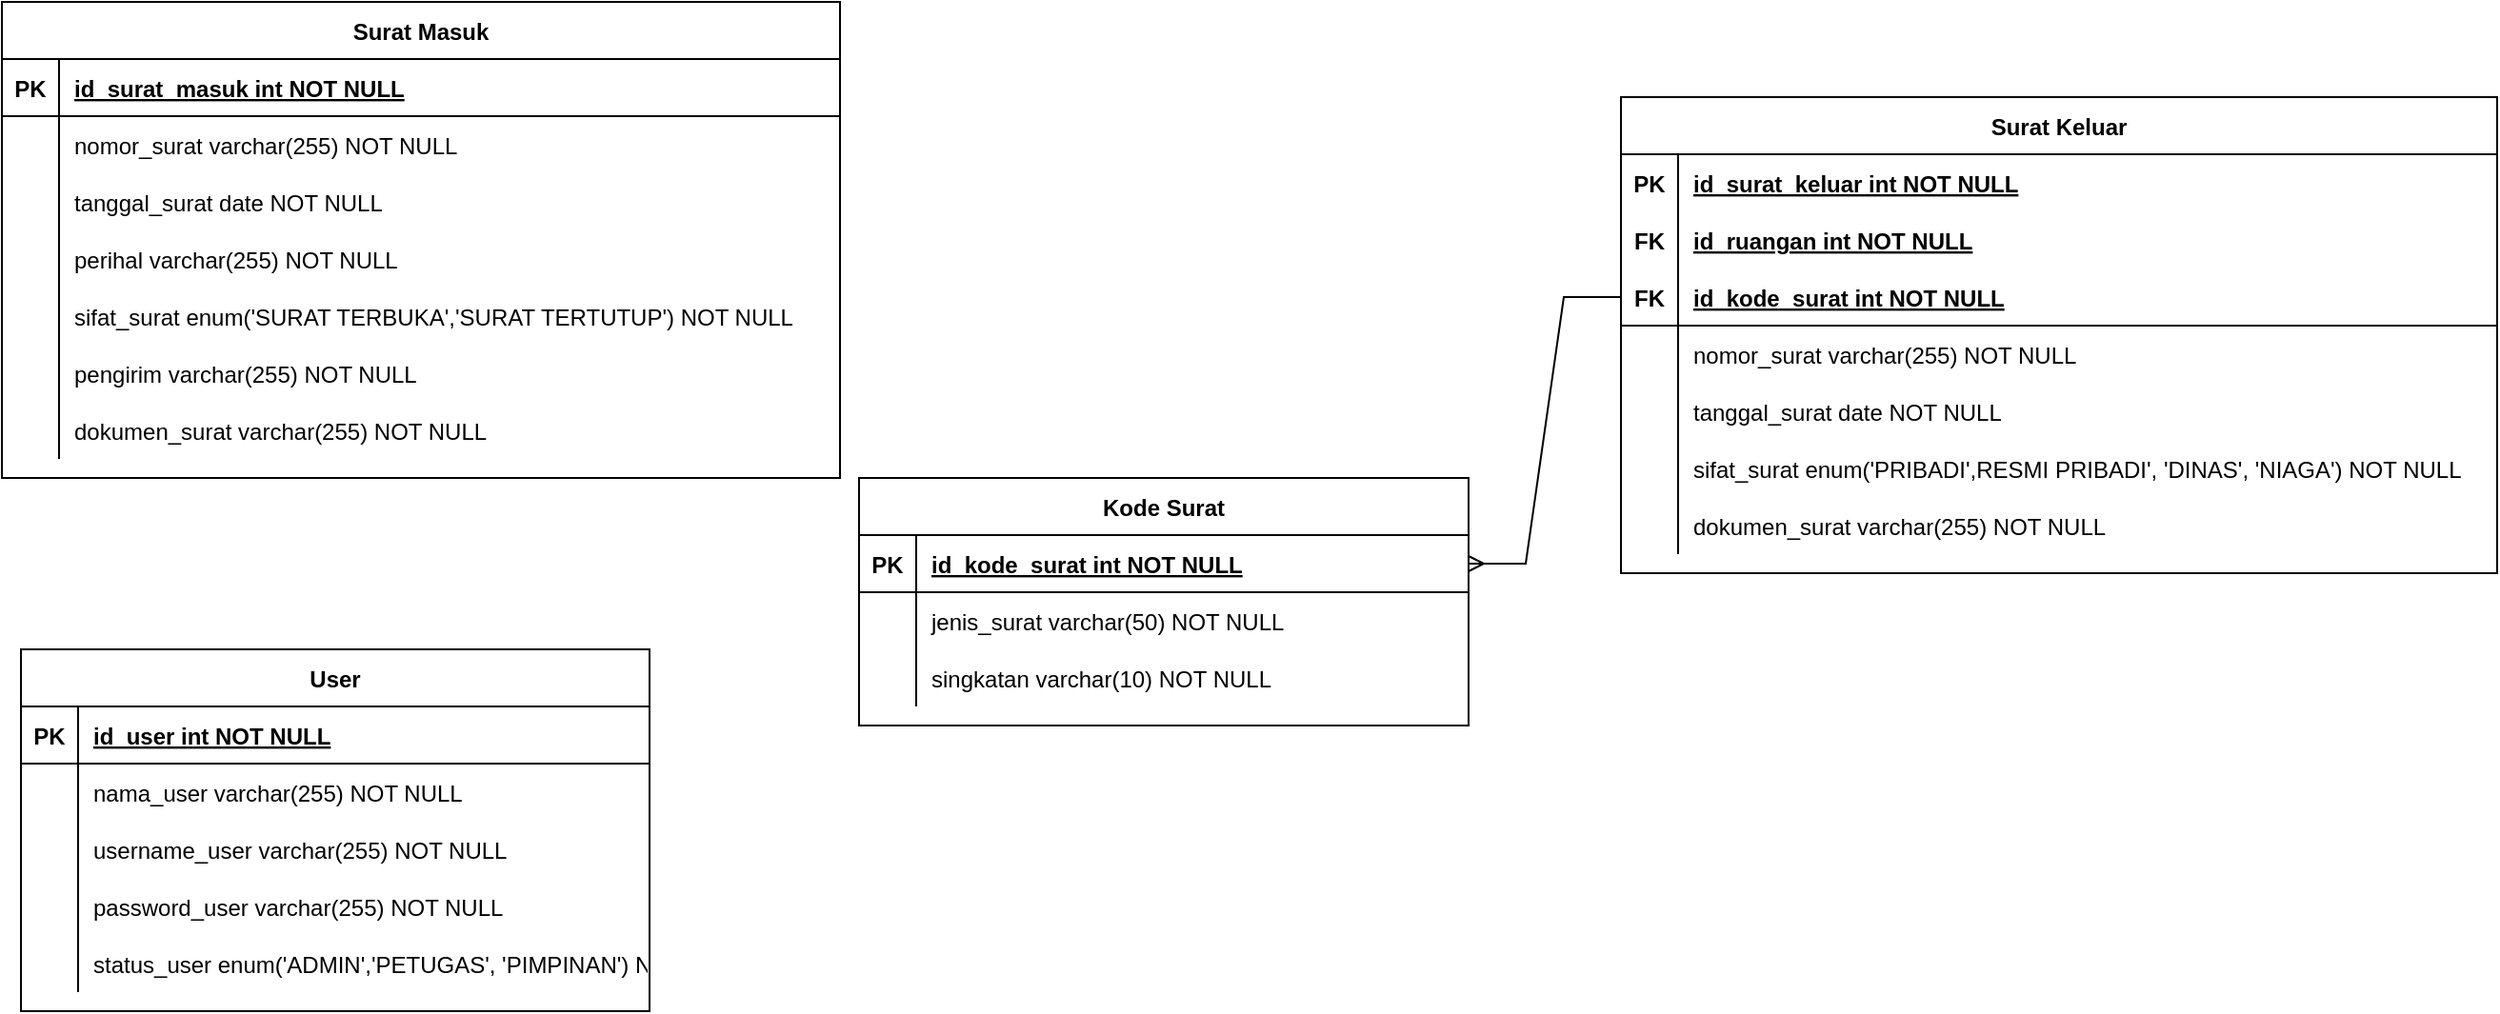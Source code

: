 <mxfile version="28.1.0">
  <diagram id="R2lEEEUBdFMjLlhIrx00" name="Page-1">
    <mxGraphModel dx="918" dy="489" grid="1" gridSize="10" guides="1" tooltips="1" connect="1" arrows="1" fold="1" page="1" pageScale="1" pageWidth="850" pageHeight="1100" math="0" shadow="0" extFonts="Permanent Marker^https://fonts.googleapis.com/css?family=Permanent+Marker">
      <root>
        <mxCell id="0" />
        <mxCell id="1" parent="0" />
        <mxCell id="C-vyLk0tnHw3VtMMgP7b-2" value="Surat Keluar" style="shape=table;startSize=30;container=1;collapsible=1;childLayout=tableLayout;fixedRows=1;rowLines=0;fontStyle=1;align=center;resizeLast=1;" parent="1" vertex="1">
          <mxGeometry x="980" y="90" width="460" height="250" as="geometry" />
        </mxCell>
        <mxCell id="C-vyLk0tnHw3VtMMgP7b-3" value="" style="shape=partialRectangle;collapsible=0;dropTarget=0;pointerEvents=0;fillColor=none;points=[[0,0.5],[1,0.5]];portConstraint=eastwest;top=0;left=0;right=0;bottom=1;strokeColor=none;" parent="C-vyLk0tnHw3VtMMgP7b-2" vertex="1">
          <mxGeometry y="30" width="460" height="30" as="geometry" />
        </mxCell>
        <mxCell id="C-vyLk0tnHw3VtMMgP7b-4" value="PK" style="shape=partialRectangle;overflow=hidden;connectable=0;fillColor=none;top=0;left=0;bottom=0;right=0;fontStyle=1;" parent="C-vyLk0tnHw3VtMMgP7b-3" vertex="1">
          <mxGeometry width="30" height="30" as="geometry">
            <mxRectangle width="30" height="30" as="alternateBounds" />
          </mxGeometry>
        </mxCell>
        <mxCell id="C-vyLk0tnHw3VtMMgP7b-5" value="id_surat_keluar int NOT NULL " style="shape=partialRectangle;overflow=hidden;connectable=0;fillColor=none;top=0;left=0;bottom=0;right=0;align=left;spacingLeft=6;fontStyle=5;" parent="C-vyLk0tnHw3VtMMgP7b-3" vertex="1">
          <mxGeometry x="30" width="430" height="30" as="geometry">
            <mxRectangle width="430" height="30" as="alternateBounds" />
          </mxGeometry>
        </mxCell>
        <mxCell id="gXvPduK4XxbnSsUxemo6-1" value="" style="shape=partialRectangle;collapsible=0;dropTarget=0;pointerEvents=0;fillColor=none;points=[[0,0.5],[1,0.5]];portConstraint=eastwest;top=0;left=0;right=0;bottom=1;strokeColor=none;" parent="C-vyLk0tnHw3VtMMgP7b-2" vertex="1">
          <mxGeometry y="60" width="460" height="30" as="geometry" />
        </mxCell>
        <mxCell id="gXvPduK4XxbnSsUxemo6-2" value="FK" style="shape=partialRectangle;overflow=hidden;connectable=0;fillColor=none;top=0;left=0;bottom=0;right=0;fontStyle=1;" parent="gXvPduK4XxbnSsUxemo6-1" vertex="1">
          <mxGeometry width="30" height="30" as="geometry">
            <mxRectangle width="30" height="30" as="alternateBounds" />
          </mxGeometry>
        </mxCell>
        <mxCell id="gXvPduK4XxbnSsUxemo6-3" value="id_ruangan int NOT NULL " style="shape=partialRectangle;overflow=hidden;connectable=0;fillColor=none;top=0;left=0;bottom=0;right=0;align=left;spacingLeft=6;fontStyle=5;" parent="gXvPduK4XxbnSsUxemo6-1" vertex="1">
          <mxGeometry x="30" width="430" height="30" as="geometry">
            <mxRectangle width="430" height="30" as="alternateBounds" />
          </mxGeometry>
        </mxCell>
        <mxCell id="FXKpiUfDNCDsJf33Zr2T-53" value="" style="shape=partialRectangle;collapsible=0;dropTarget=0;pointerEvents=0;fillColor=none;points=[[0,0.5],[1,0.5]];portConstraint=eastwest;top=0;left=0;right=0;bottom=1;" parent="C-vyLk0tnHw3VtMMgP7b-2" vertex="1">
          <mxGeometry y="90" width="460" height="30" as="geometry" />
        </mxCell>
        <mxCell id="FXKpiUfDNCDsJf33Zr2T-54" value="FK" style="shape=partialRectangle;overflow=hidden;connectable=0;fillColor=none;top=0;left=0;bottom=0;right=0;fontStyle=1;" parent="FXKpiUfDNCDsJf33Zr2T-53" vertex="1">
          <mxGeometry width="30" height="30" as="geometry">
            <mxRectangle width="30" height="30" as="alternateBounds" />
          </mxGeometry>
        </mxCell>
        <mxCell id="FXKpiUfDNCDsJf33Zr2T-55" value="id_kode_surat int NOT NULL " style="shape=partialRectangle;overflow=hidden;connectable=0;fillColor=none;top=0;left=0;bottom=0;right=0;align=left;spacingLeft=6;fontStyle=5;" parent="FXKpiUfDNCDsJf33Zr2T-53" vertex="1">
          <mxGeometry x="30" width="430" height="30" as="geometry">
            <mxRectangle width="430" height="30" as="alternateBounds" />
          </mxGeometry>
        </mxCell>
        <mxCell id="hAXeJ0e8fDnbHSJ7DXr9-1" value="" style="shape=partialRectangle;collapsible=0;dropTarget=0;pointerEvents=0;fillColor=none;points=[[0,0.5],[1,0.5]];portConstraint=eastwest;top=0;left=0;right=0;bottom=0;" parent="C-vyLk0tnHw3VtMMgP7b-2" vertex="1">
          <mxGeometry y="120" width="460" height="30" as="geometry" />
        </mxCell>
        <mxCell id="hAXeJ0e8fDnbHSJ7DXr9-2" value="" style="shape=partialRectangle;overflow=hidden;connectable=0;fillColor=none;top=0;left=0;bottom=0;right=0;" parent="hAXeJ0e8fDnbHSJ7DXr9-1" vertex="1">
          <mxGeometry width="30" height="30" as="geometry">
            <mxRectangle width="30" height="30" as="alternateBounds" />
          </mxGeometry>
        </mxCell>
        <mxCell id="hAXeJ0e8fDnbHSJ7DXr9-3" value="nomor_surat varchar(255) NOT NULL" style="shape=partialRectangle;overflow=hidden;connectable=0;fillColor=none;top=0;left=0;bottom=0;right=0;align=left;spacingLeft=6;" parent="hAXeJ0e8fDnbHSJ7DXr9-1" vertex="1">
          <mxGeometry x="30" width="430" height="30" as="geometry">
            <mxRectangle width="430" height="30" as="alternateBounds" />
          </mxGeometry>
        </mxCell>
        <mxCell id="C-vyLk0tnHw3VtMMgP7b-9" value="" style="shape=partialRectangle;collapsible=0;dropTarget=0;pointerEvents=0;fillColor=none;points=[[0,0.5],[1,0.5]];portConstraint=eastwest;top=0;left=0;right=0;bottom=0;" parent="C-vyLk0tnHw3VtMMgP7b-2" vertex="1">
          <mxGeometry y="150" width="460" height="30" as="geometry" />
        </mxCell>
        <mxCell id="C-vyLk0tnHw3VtMMgP7b-10" value="" style="shape=partialRectangle;overflow=hidden;connectable=0;fillColor=none;top=0;left=0;bottom=0;right=0;" parent="C-vyLk0tnHw3VtMMgP7b-9" vertex="1">
          <mxGeometry width="30" height="30" as="geometry">
            <mxRectangle width="30" height="30" as="alternateBounds" />
          </mxGeometry>
        </mxCell>
        <mxCell id="C-vyLk0tnHw3VtMMgP7b-11" value="tanggal_surat date NOT NULL" style="shape=partialRectangle;overflow=hidden;connectable=0;fillColor=none;top=0;left=0;bottom=0;right=0;align=left;spacingLeft=6;" parent="C-vyLk0tnHw3VtMMgP7b-9" vertex="1">
          <mxGeometry x="30" width="430" height="30" as="geometry">
            <mxRectangle width="430" height="30" as="alternateBounds" />
          </mxGeometry>
        </mxCell>
        <mxCell id="hAXeJ0e8fDnbHSJ7DXr9-7" value="" style="shape=partialRectangle;collapsible=0;dropTarget=0;pointerEvents=0;fillColor=none;points=[[0,0.5],[1,0.5]];portConstraint=eastwest;top=0;left=0;right=0;bottom=0;" parent="C-vyLk0tnHw3VtMMgP7b-2" vertex="1">
          <mxGeometry y="180" width="460" height="30" as="geometry" />
        </mxCell>
        <mxCell id="hAXeJ0e8fDnbHSJ7DXr9-8" value="" style="shape=partialRectangle;overflow=hidden;connectable=0;fillColor=none;top=0;left=0;bottom=0;right=0;" parent="hAXeJ0e8fDnbHSJ7DXr9-7" vertex="1">
          <mxGeometry width="30" height="30" as="geometry">
            <mxRectangle width="30" height="30" as="alternateBounds" />
          </mxGeometry>
        </mxCell>
        <mxCell id="hAXeJ0e8fDnbHSJ7DXr9-9" value="sifat_surat enum(&#39;PRIBADI&#39;,RESMI PRIBADI&#39;, &#39;DINAS&#39;, &#39;NIAGA&#39;) NOT NULL" style="shape=partialRectangle;overflow=hidden;connectable=0;fillColor=none;top=0;left=0;bottom=0;right=0;align=left;spacingLeft=6;" parent="hAXeJ0e8fDnbHSJ7DXr9-7" vertex="1">
          <mxGeometry x="30" width="430" height="30" as="geometry">
            <mxRectangle width="430" height="30" as="alternateBounds" />
          </mxGeometry>
        </mxCell>
        <mxCell id="hAXeJ0e8fDnbHSJ7DXr9-22" value="" style="shape=partialRectangle;collapsible=0;dropTarget=0;pointerEvents=0;fillColor=none;points=[[0,0.5],[1,0.5]];portConstraint=eastwest;top=0;left=0;right=0;bottom=0;" parent="C-vyLk0tnHw3VtMMgP7b-2" vertex="1">
          <mxGeometry y="210" width="460" height="30" as="geometry" />
        </mxCell>
        <mxCell id="hAXeJ0e8fDnbHSJ7DXr9-23" value="" style="shape=partialRectangle;overflow=hidden;connectable=0;fillColor=none;top=0;left=0;bottom=0;right=0;" parent="hAXeJ0e8fDnbHSJ7DXr9-22" vertex="1">
          <mxGeometry width="30" height="30" as="geometry">
            <mxRectangle width="30" height="30" as="alternateBounds" />
          </mxGeometry>
        </mxCell>
        <mxCell id="hAXeJ0e8fDnbHSJ7DXr9-24" value="dokumen_surat varchar(255) NOT NULL" style="shape=partialRectangle;overflow=hidden;connectable=0;fillColor=none;top=0;left=0;bottom=0;right=0;align=left;spacingLeft=6;" parent="hAXeJ0e8fDnbHSJ7DXr9-22" vertex="1">
          <mxGeometry x="30" width="430" height="30" as="geometry">
            <mxRectangle width="430" height="30" as="alternateBounds" />
          </mxGeometry>
        </mxCell>
        <mxCell id="C-vyLk0tnHw3VtMMgP7b-23" value="Surat Masuk" style="shape=table;startSize=30;container=1;collapsible=1;childLayout=tableLayout;fixedRows=1;rowLines=0;fontStyle=1;align=center;resizeLast=1;" parent="1" vertex="1">
          <mxGeometry x="130" y="40" width="440" height="250" as="geometry" />
        </mxCell>
        <mxCell id="C-vyLk0tnHw3VtMMgP7b-24" value="" style="shape=partialRectangle;collapsible=0;dropTarget=0;pointerEvents=0;fillColor=none;points=[[0,0.5],[1,0.5]];portConstraint=eastwest;top=0;left=0;right=0;bottom=1;" parent="C-vyLk0tnHw3VtMMgP7b-23" vertex="1">
          <mxGeometry y="30" width="440" height="30" as="geometry" />
        </mxCell>
        <mxCell id="C-vyLk0tnHw3VtMMgP7b-25" value="PK" style="shape=partialRectangle;overflow=hidden;connectable=0;fillColor=none;top=0;left=0;bottom=0;right=0;fontStyle=1;" parent="C-vyLk0tnHw3VtMMgP7b-24" vertex="1">
          <mxGeometry width="30" height="30" as="geometry">
            <mxRectangle width="30" height="30" as="alternateBounds" />
          </mxGeometry>
        </mxCell>
        <mxCell id="C-vyLk0tnHw3VtMMgP7b-26" value="id_surat_masuk int NOT NULL " style="shape=partialRectangle;overflow=hidden;connectable=0;fillColor=none;top=0;left=0;bottom=0;right=0;align=left;spacingLeft=6;fontStyle=5;" parent="C-vyLk0tnHw3VtMMgP7b-24" vertex="1">
          <mxGeometry x="30" width="410" height="30" as="geometry">
            <mxRectangle width="410" height="30" as="alternateBounds" />
          </mxGeometry>
        </mxCell>
        <mxCell id="hAXeJ0e8fDnbHSJ7DXr9-10" value="" style="shape=partialRectangle;collapsible=0;dropTarget=0;pointerEvents=0;fillColor=none;points=[[0,0.5],[1,0.5]];portConstraint=eastwest;top=0;left=0;right=0;bottom=0;" parent="C-vyLk0tnHw3VtMMgP7b-23" vertex="1">
          <mxGeometry y="60" width="440" height="30" as="geometry" />
        </mxCell>
        <mxCell id="hAXeJ0e8fDnbHSJ7DXr9-11" value="" style="shape=partialRectangle;overflow=hidden;connectable=0;fillColor=none;top=0;left=0;bottom=0;right=0;" parent="hAXeJ0e8fDnbHSJ7DXr9-10" vertex="1">
          <mxGeometry width="30" height="30" as="geometry">
            <mxRectangle width="30" height="30" as="alternateBounds" />
          </mxGeometry>
        </mxCell>
        <mxCell id="hAXeJ0e8fDnbHSJ7DXr9-12" value="nomor_surat varchar(255) NOT NULL" style="shape=partialRectangle;overflow=hidden;connectable=0;fillColor=none;top=0;left=0;bottom=0;right=0;align=left;spacingLeft=6;" parent="hAXeJ0e8fDnbHSJ7DXr9-10" vertex="1">
          <mxGeometry x="30" width="410" height="30" as="geometry">
            <mxRectangle width="410" height="30" as="alternateBounds" />
          </mxGeometry>
        </mxCell>
        <mxCell id="hAXeJ0e8fDnbHSJ7DXr9-13" value="" style="shape=partialRectangle;collapsible=0;dropTarget=0;pointerEvents=0;fillColor=none;points=[[0,0.5],[1,0.5]];portConstraint=eastwest;top=0;left=0;right=0;bottom=0;" parent="C-vyLk0tnHw3VtMMgP7b-23" vertex="1">
          <mxGeometry y="90" width="440" height="30" as="geometry" />
        </mxCell>
        <mxCell id="hAXeJ0e8fDnbHSJ7DXr9-14" value="" style="shape=partialRectangle;overflow=hidden;connectable=0;fillColor=none;top=0;left=0;bottom=0;right=0;" parent="hAXeJ0e8fDnbHSJ7DXr9-13" vertex="1">
          <mxGeometry width="30" height="30" as="geometry">
            <mxRectangle width="30" height="30" as="alternateBounds" />
          </mxGeometry>
        </mxCell>
        <mxCell id="hAXeJ0e8fDnbHSJ7DXr9-15" value="tanggal_surat date NOT NULL" style="shape=partialRectangle;overflow=hidden;connectable=0;fillColor=none;top=0;left=0;bottom=0;right=0;align=left;spacingLeft=6;" parent="hAXeJ0e8fDnbHSJ7DXr9-13" vertex="1">
          <mxGeometry x="30" width="410" height="30" as="geometry">
            <mxRectangle width="410" height="30" as="alternateBounds" />
          </mxGeometry>
        </mxCell>
        <mxCell id="hAXeJ0e8fDnbHSJ7DXr9-16" value="" style="shape=partialRectangle;collapsible=0;dropTarget=0;pointerEvents=0;fillColor=none;points=[[0,0.5],[1,0.5]];portConstraint=eastwest;top=0;left=0;right=0;bottom=0;" parent="C-vyLk0tnHw3VtMMgP7b-23" vertex="1">
          <mxGeometry y="120" width="440" height="30" as="geometry" />
        </mxCell>
        <mxCell id="hAXeJ0e8fDnbHSJ7DXr9-17" value="" style="shape=partialRectangle;overflow=hidden;connectable=0;fillColor=none;top=0;left=0;bottom=0;right=0;" parent="hAXeJ0e8fDnbHSJ7DXr9-16" vertex="1">
          <mxGeometry width="30" height="30" as="geometry">
            <mxRectangle width="30" height="30" as="alternateBounds" />
          </mxGeometry>
        </mxCell>
        <mxCell id="hAXeJ0e8fDnbHSJ7DXr9-18" value="perihal varchar(255) NOT NULL" style="shape=partialRectangle;overflow=hidden;connectable=0;fillColor=none;top=0;left=0;bottom=0;right=0;align=left;spacingLeft=6;" parent="hAXeJ0e8fDnbHSJ7DXr9-16" vertex="1">
          <mxGeometry x="30" width="410" height="30" as="geometry">
            <mxRectangle width="410" height="30" as="alternateBounds" />
          </mxGeometry>
        </mxCell>
        <mxCell id="FXKpiUfDNCDsJf33Zr2T-50" value="" style="shape=partialRectangle;collapsible=0;dropTarget=0;pointerEvents=0;fillColor=none;points=[[0,0.5],[1,0.5]];portConstraint=eastwest;top=0;left=0;right=0;bottom=0;" parent="C-vyLk0tnHw3VtMMgP7b-23" vertex="1">
          <mxGeometry y="150" width="440" height="30" as="geometry" />
        </mxCell>
        <mxCell id="FXKpiUfDNCDsJf33Zr2T-51" value="" style="shape=partialRectangle;overflow=hidden;connectable=0;fillColor=none;top=0;left=0;bottom=0;right=0;" parent="FXKpiUfDNCDsJf33Zr2T-50" vertex="1">
          <mxGeometry width="30" height="30" as="geometry">
            <mxRectangle width="30" height="30" as="alternateBounds" />
          </mxGeometry>
        </mxCell>
        <mxCell id="FXKpiUfDNCDsJf33Zr2T-52" value="sifat_surat enum(&#39;SURAT TERBUKA&#39;,&#39;SURAT TERTUTUP&#39;) NOT NULL" style="shape=partialRectangle;overflow=hidden;connectable=0;fillColor=none;top=0;left=0;bottom=0;right=0;align=left;spacingLeft=6;" parent="FXKpiUfDNCDsJf33Zr2T-50" vertex="1">
          <mxGeometry x="30" width="410" height="30" as="geometry">
            <mxRectangle width="410" height="30" as="alternateBounds" />
          </mxGeometry>
        </mxCell>
        <mxCell id="C-vyLk0tnHw3VtMMgP7b-27" value="" style="shape=partialRectangle;collapsible=0;dropTarget=0;pointerEvents=0;fillColor=none;points=[[0,0.5],[1,0.5]];portConstraint=eastwest;top=0;left=0;right=0;bottom=0;" parent="C-vyLk0tnHw3VtMMgP7b-23" vertex="1">
          <mxGeometry y="180" width="440" height="30" as="geometry" />
        </mxCell>
        <mxCell id="C-vyLk0tnHw3VtMMgP7b-28" value="" style="shape=partialRectangle;overflow=hidden;connectable=0;fillColor=none;top=0;left=0;bottom=0;right=0;" parent="C-vyLk0tnHw3VtMMgP7b-27" vertex="1">
          <mxGeometry width="30" height="30" as="geometry">
            <mxRectangle width="30" height="30" as="alternateBounds" />
          </mxGeometry>
        </mxCell>
        <mxCell id="C-vyLk0tnHw3VtMMgP7b-29" value="pengirim varchar(255) NOT NULL" style="shape=partialRectangle;overflow=hidden;connectable=0;fillColor=none;top=0;left=0;bottom=0;right=0;align=left;spacingLeft=6;" parent="C-vyLk0tnHw3VtMMgP7b-27" vertex="1">
          <mxGeometry x="30" width="410" height="30" as="geometry">
            <mxRectangle width="410" height="30" as="alternateBounds" />
          </mxGeometry>
        </mxCell>
        <mxCell id="hAXeJ0e8fDnbHSJ7DXr9-19" value="" style="shape=partialRectangle;collapsible=0;dropTarget=0;pointerEvents=0;fillColor=none;points=[[0,0.5],[1,0.5]];portConstraint=eastwest;top=0;left=0;right=0;bottom=0;" parent="C-vyLk0tnHw3VtMMgP7b-23" vertex="1">
          <mxGeometry y="210" width="440" height="30" as="geometry" />
        </mxCell>
        <mxCell id="hAXeJ0e8fDnbHSJ7DXr9-20" value="" style="shape=partialRectangle;overflow=hidden;connectable=0;fillColor=none;top=0;left=0;bottom=0;right=0;" parent="hAXeJ0e8fDnbHSJ7DXr9-19" vertex="1">
          <mxGeometry width="30" height="30" as="geometry">
            <mxRectangle width="30" height="30" as="alternateBounds" />
          </mxGeometry>
        </mxCell>
        <mxCell id="hAXeJ0e8fDnbHSJ7DXr9-21" value="dokumen_surat varchar(255) NOT NULL" style="shape=partialRectangle;overflow=hidden;connectable=0;fillColor=none;top=0;left=0;bottom=0;right=0;align=left;spacingLeft=6;" parent="hAXeJ0e8fDnbHSJ7DXr9-19" vertex="1">
          <mxGeometry x="30" width="410" height="30" as="geometry">
            <mxRectangle width="410" height="30" as="alternateBounds" />
          </mxGeometry>
        </mxCell>
        <mxCell id="FXKpiUfDNCDsJf33Zr2T-20" value="Kode Surat" style="shape=table;startSize=30;container=1;collapsible=1;childLayout=tableLayout;fixedRows=1;rowLines=0;fontStyle=1;align=center;resizeLast=1;" parent="1" vertex="1">
          <mxGeometry x="580" y="290" width="320" height="130" as="geometry" />
        </mxCell>
        <mxCell id="FXKpiUfDNCDsJf33Zr2T-21" value="" style="shape=partialRectangle;collapsible=0;dropTarget=0;pointerEvents=0;fillColor=none;points=[[0,0.5],[1,0.5]];portConstraint=eastwest;top=0;left=0;right=0;bottom=1;" parent="FXKpiUfDNCDsJf33Zr2T-20" vertex="1">
          <mxGeometry y="30" width="320" height="30" as="geometry" />
        </mxCell>
        <mxCell id="FXKpiUfDNCDsJf33Zr2T-22" value="PK" style="shape=partialRectangle;overflow=hidden;connectable=0;fillColor=none;top=0;left=0;bottom=0;right=0;fontStyle=1;" parent="FXKpiUfDNCDsJf33Zr2T-21" vertex="1">
          <mxGeometry width="30" height="30" as="geometry">
            <mxRectangle width="30" height="30" as="alternateBounds" />
          </mxGeometry>
        </mxCell>
        <mxCell id="FXKpiUfDNCDsJf33Zr2T-23" value="id_kode_surat int NOT NULL " style="shape=partialRectangle;overflow=hidden;connectable=0;fillColor=none;top=0;left=0;bottom=0;right=0;align=left;spacingLeft=6;fontStyle=5;" parent="FXKpiUfDNCDsJf33Zr2T-21" vertex="1">
          <mxGeometry x="30" width="290" height="30" as="geometry">
            <mxRectangle width="290" height="30" as="alternateBounds" />
          </mxGeometry>
        </mxCell>
        <mxCell id="FXKpiUfDNCDsJf33Zr2T-24" value="" style="shape=partialRectangle;collapsible=0;dropTarget=0;pointerEvents=0;fillColor=none;points=[[0,0.5],[1,0.5]];portConstraint=eastwest;top=0;left=0;right=0;bottom=0;" parent="FXKpiUfDNCDsJf33Zr2T-20" vertex="1">
          <mxGeometry y="60" width="320" height="30" as="geometry" />
        </mxCell>
        <mxCell id="FXKpiUfDNCDsJf33Zr2T-25" value="" style="shape=partialRectangle;overflow=hidden;connectable=0;fillColor=none;top=0;left=0;bottom=0;right=0;" parent="FXKpiUfDNCDsJf33Zr2T-24" vertex="1">
          <mxGeometry width="30" height="30" as="geometry">
            <mxRectangle width="30" height="30" as="alternateBounds" />
          </mxGeometry>
        </mxCell>
        <mxCell id="FXKpiUfDNCDsJf33Zr2T-26" value="jenis_surat varchar(50) NOT NULL" style="shape=partialRectangle;overflow=hidden;connectable=0;fillColor=none;top=0;left=0;bottom=0;right=0;align=left;spacingLeft=6;" parent="FXKpiUfDNCDsJf33Zr2T-24" vertex="1">
          <mxGeometry x="30" width="290" height="30" as="geometry">
            <mxRectangle width="290" height="30" as="alternateBounds" />
          </mxGeometry>
        </mxCell>
        <mxCell id="FXKpiUfDNCDsJf33Zr2T-27" value="" style="shape=partialRectangle;collapsible=0;dropTarget=0;pointerEvents=0;fillColor=none;points=[[0,0.5],[1,0.5]];portConstraint=eastwest;top=0;left=0;right=0;bottom=0;" parent="FXKpiUfDNCDsJf33Zr2T-20" vertex="1">
          <mxGeometry y="90" width="320" height="30" as="geometry" />
        </mxCell>
        <mxCell id="FXKpiUfDNCDsJf33Zr2T-28" value="" style="shape=partialRectangle;overflow=hidden;connectable=0;fillColor=none;top=0;left=0;bottom=0;right=0;" parent="FXKpiUfDNCDsJf33Zr2T-27" vertex="1">
          <mxGeometry width="30" height="30" as="geometry">
            <mxRectangle width="30" height="30" as="alternateBounds" />
          </mxGeometry>
        </mxCell>
        <mxCell id="FXKpiUfDNCDsJf33Zr2T-29" value="singkatan varchar(10) NOT NULL" style="shape=partialRectangle;overflow=hidden;connectable=0;fillColor=none;top=0;left=0;bottom=0;right=0;align=left;spacingLeft=6;" parent="FXKpiUfDNCDsJf33Zr2T-27" vertex="1">
          <mxGeometry x="30" width="290" height="30" as="geometry">
            <mxRectangle width="290" height="30" as="alternateBounds" />
          </mxGeometry>
        </mxCell>
        <mxCell id="XxUsbfwLr5U4Uqtoi5hL-1" value="User" style="shape=table;startSize=30;container=1;collapsible=1;childLayout=tableLayout;fixedRows=1;rowLines=0;fontStyle=1;align=center;resizeLast=1;" parent="1" vertex="1">
          <mxGeometry x="140" y="380" width="330" height="190" as="geometry" />
        </mxCell>
        <mxCell id="XxUsbfwLr5U4Uqtoi5hL-2" value="" style="shape=partialRectangle;collapsible=0;dropTarget=0;pointerEvents=0;fillColor=none;points=[[0,0.5],[1,0.5]];portConstraint=eastwest;top=0;left=0;right=0;bottom=1;" parent="XxUsbfwLr5U4Uqtoi5hL-1" vertex="1">
          <mxGeometry y="30" width="330" height="30" as="geometry" />
        </mxCell>
        <mxCell id="XxUsbfwLr5U4Uqtoi5hL-3" value="PK" style="shape=partialRectangle;overflow=hidden;connectable=0;fillColor=none;top=0;left=0;bottom=0;right=0;fontStyle=1;" parent="XxUsbfwLr5U4Uqtoi5hL-2" vertex="1">
          <mxGeometry width="30" height="30" as="geometry">
            <mxRectangle width="30" height="30" as="alternateBounds" />
          </mxGeometry>
        </mxCell>
        <mxCell id="XxUsbfwLr5U4Uqtoi5hL-4" value="id_user int NOT NULL " style="shape=partialRectangle;overflow=hidden;connectable=0;fillColor=none;top=0;left=0;bottom=0;right=0;align=left;spacingLeft=6;fontStyle=5;" parent="XxUsbfwLr5U4Uqtoi5hL-2" vertex="1">
          <mxGeometry x="30" width="300" height="30" as="geometry">
            <mxRectangle width="300" height="30" as="alternateBounds" />
          </mxGeometry>
        </mxCell>
        <mxCell id="XxUsbfwLr5U4Uqtoi5hL-5" value="" style="shape=partialRectangle;collapsible=0;dropTarget=0;pointerEvents=0;fillColor=none;points=[[0,0.5],[1,0.5]];portConstraint=eastwest;top=0;left=0;right=0;bottom=0;" parent="XxUsbfwLr5U4Uqtoi5hL-1" vertex="1">
          <mxGeometry y="60" width="330" height="30" as="geometry" />
        </mxCell>
        <mxCell id="XxUsbfwLr5U4Uqtoi5hL-6" value="" style="shape=partialRectangle;overflow=hidden;connectable=0;fillColor=none;top=0;left=0;bottom=0;right=0;" parent="XxUsbfwLr5U4Uqtoi5hL-5" vertex="1">
          <mxGeometry width="30" height="30" as="geometry">
            <mxRectangle width="30" height="30" as="alternateBounds" />
          </mxGeometry>
        </mxCell>
        <mxCell id="XxUsbfwLr5U4Uqtoi5hL-7" value="nama_user varchar(255) NOT NULL" style="shape=partialRectangle;overflow=hidden;connectable=0;fillColor=none;top=0;left=0;bottom=0;right=0;align=left;spacingLeft=6;" parent="XxUsbfwLr5U4Uqtoi5hL-5" vertex="1">
          <mxGeometry x="30" width="300" height="30" as="geometry">
            <mxRectangle width="300" height="30" as="alternateBounds" />
          </mxGeometry>
        </mxCell>
        <mxCell id="XxUsbfwLr5U4Uqtoi5hL-8" value="" style="shape=partialRectangle;collapsible=0;dropTarget=0;pointerEvents=0;fillColor=none;points=[[0,0.5],[1,0.5]];portConstraint=eastwest;top=0;left=0;right=0;bottom=0;" parent="XxUsbfwLr5U4Uqtoi5hL-1" vertex="1">
          <mxGeometry y="90" width="330" height="30" as="geometry" />
        </mxCell>
        <mxCell id="XxUsbfwLr5U4Uqtoi5hL-9" value="" style="shape=partialRectangle;overflow=hidden;connectable=0;fillColor=none;top=0;left=0;bottom=0;right=0;" parent="XxUsbfwLr5U4Uqtoi5hL-8" vertex="1">
          <mxGeometry width="30" height="30" as="geometry">
            <mxRectangle width="30" height="30" as="alternateBounds" />
          </mxGeometry>
        </mxCell>
        <mxCell id="XxUsbfwLr5U4Uqtoi5hL-10" value="username_user varchar(255) NOT NULL" style="shape=partialRectangle;overflow=hidden;connectable=0;fillColor=none;top=0;left=0;bottom=0;right=0;align=left;spacingLeft=6;" parent="XxUsbfwLr5U4Uqtoi5hL-8" vertex="1">
          <mxGeometry x="30" width="300" height="30" as="geometry">
            <mxRectangle width="300" height="30" as="alternateBounds" />
          </mxGeometry>
        </mxCell>
        <mxCell id="XxUsbfwLr5U4Uqtoi5hL-11" value="" style="shape=partialRectangle;collapsible=0;dropTarget=0;pointerEvents=0;fillColor=none;points=[[0,0.5],[1,0.5]];portConstraint=eastwest;top=0;left=0;right=0;bottom=0;" parent="XxUsbfwLr5U4Uqtoi5hL-1" vertex="1">
          <mxGeometry y="120" width="330" height="30" as="geometry" />
        </mxCell>
        <mxCell id="XxUsbfwLr5U4Uqtoi5hL-12" value="" style="shape=partialRectangle;overflow=hidden;connectable=0;fillColor=none;top=0;left=0;bottom=0;right=0;" parent="XxUsbfwLr5U4Uqtoi5hL-11" vertex="1">
          <mxGeometry width="30" height="30" as="geometry">
            <mxRectangle width="30" height="30" as="alternateBounds" />
          </mxGeometry>
        </mxCell>
        <mxCell id="XxUsbfwLr5U4Uqtoi5hL-13" value="password_user varchar(255) NOT NULL" style="shape=partialRectangle;overflow=hidden;connectable=0;fillColor=none;top=0;left=0;bottom=0;right=0;align=left;spacingLeft=6;" parent="XxUsbfwLr5U4Uqtoi5hL-11" vertex="1">
          <mxGeometry x="30" width="300" height="30" as="geometry">
            <mxRectangle width="300" height="30" as="alternateBounds" />
          </mxGeometry>
        </mxCell>
        <mxCell id="XxUsbfwLr5U4Uqtoi5hL-14" value="" style="shape=partialRectangle;collapsible=0;dropTarget=0;pointerEvents=0;fillColor=none;points=[[0,0.5],[1,0.5]];portConstraint=eastwest;top=0;left=0;right=0;bottom=0;" parent="XxUsbfwLr5U4Uqtoi5hL-1" vertex="1">
          <mxGeometry y="150" width="330" height="30" as="geometry" />
        </mxCell>
        <mxCell id="XxUsbfwLr5U4Uqtoi5hL-15" value="" style="shape=partialRectangle;overflow=hidden;connectable=0;fillColor=none;top=0;left=0;bottom=0;right=0;" parent="XxUsbfwLr5U4Uqtoi5hL-14" vertex="1">
          <mxGeometry width="30" height="30" as="geometry">
            <mxRectangle width="30" height="30" as="alternateBounds" />
          </mxGeometry>
        </mxCell>
        <mxCell id="XxUsbfwLr5U4Uqtoi5hL-16" value="status_user enum(&#39;ADMIN&#39;,&#39;PETUGAS&#39;, &#39;PIMPINAN&#39;) NOT NULL" style="shape=partialRectangle;overflow=hidden;connectable=0;fillColor=none;top=0;left=0;bottom=0;right=0;align=left;spacingLeft=6;" parent="XxUsbfwLr5U4Uqtoi5hL-14" vertex="1">
          <mxGeometry x="30" width="300" height="30" as="geometry">
            <mxRectangle width="300" height="30" as="alternateBounds" />
          </mxGeometry>
        </mxCell>
        <mxCell id="AF62PP2_fiOlALcD4IV3-2" value="" style="edgeStyle=entityRelationEdgeStyle;fontSize=12;html=1;endArrow=ERmany;rounded=0;exitX=0;exitY=0.5;exitDx=0;exitDy=0;entryX=1;entryY=0.5;entryDx=0;entryDy=0;" parent="1" source="FXKpiUfDNCDsJf33Zr2T-53" target="FXKpiUfDNCDsJf33Zr2T-21" edge="1">
          <mxGeometry width="100" height="100" relative="1" as="geometry">
            <mxPoint x="750" y="165" as="sourcePoint" />
            <mxPoint x="520" y="345" as="targetPoint" />
          </mxGeometry>
        </mxCell>
      </root>
    </mxGraphModel>
  </diagram>
</mxfile>

